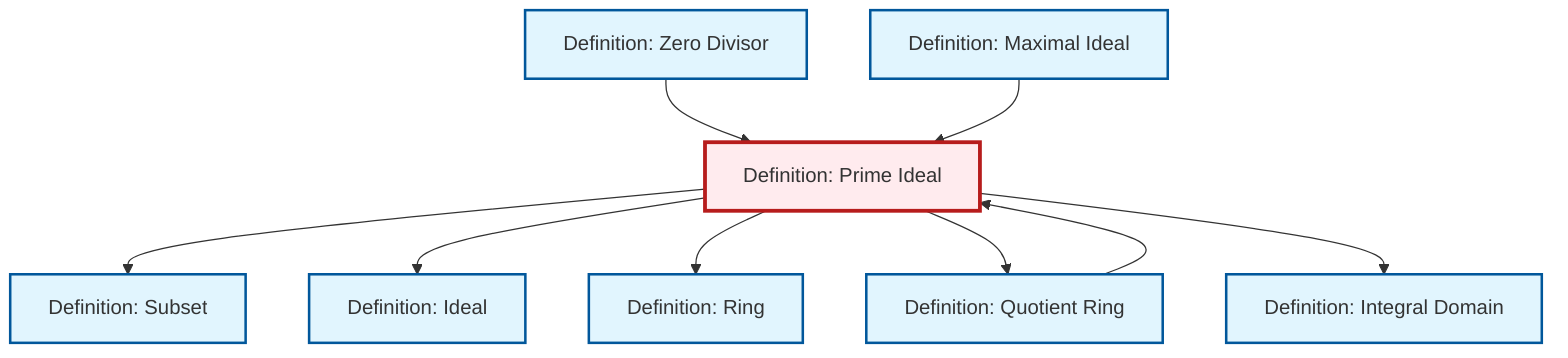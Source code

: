 graph TD
    classDef definition fill:#e1f5fe,stroke:#01579b,stroke-width:2px
    classDef theorem fill:#f3e5f5,stroke:#4a148c,stroke-width:2px
    classDef axiom fill:#fff3e0,stroke:#e65100,stroke-width:2px
    classDef example fill:#e8f5e9,stroke:#1b5e20,stroke-width:2px
    classDef current fill:#ffebee,stroke:#b71c1c,stroke-width:3px
    def-subset["Definition: Subset"]:::definition
    def-zero-divisor["Definition: Zero Divisor"]:::definition
    def-prime-ideal["Definition: Prime Ideal"]:::definition
    def-integral-domain["Definition: Integral Domain"]:::definition
    def-ring["Definition: Ring"]:::definition
    def-maximal-ideal["Definition: Maximal Ideal"]:::definition
    def-quotient-ring["Definition: Quotient Ring"]:::definition
    def-ideal["Definition: Ideal"]:::definition
    def-zero-divisor --> def-prime-ideal
    def-prime-ideal --> def-subset
    def-prime-ideal --> def-ideal
    def-quotient-ring --> def-prime-ideal
    def-prime-ideal --> def-ring
    def-prime-ideal --> def-quotient-ring
    def-prime-ideal --> def-integral-domain
    def-maximal-ideal --> def-prime-ideal
    class def-prime-ideal current
